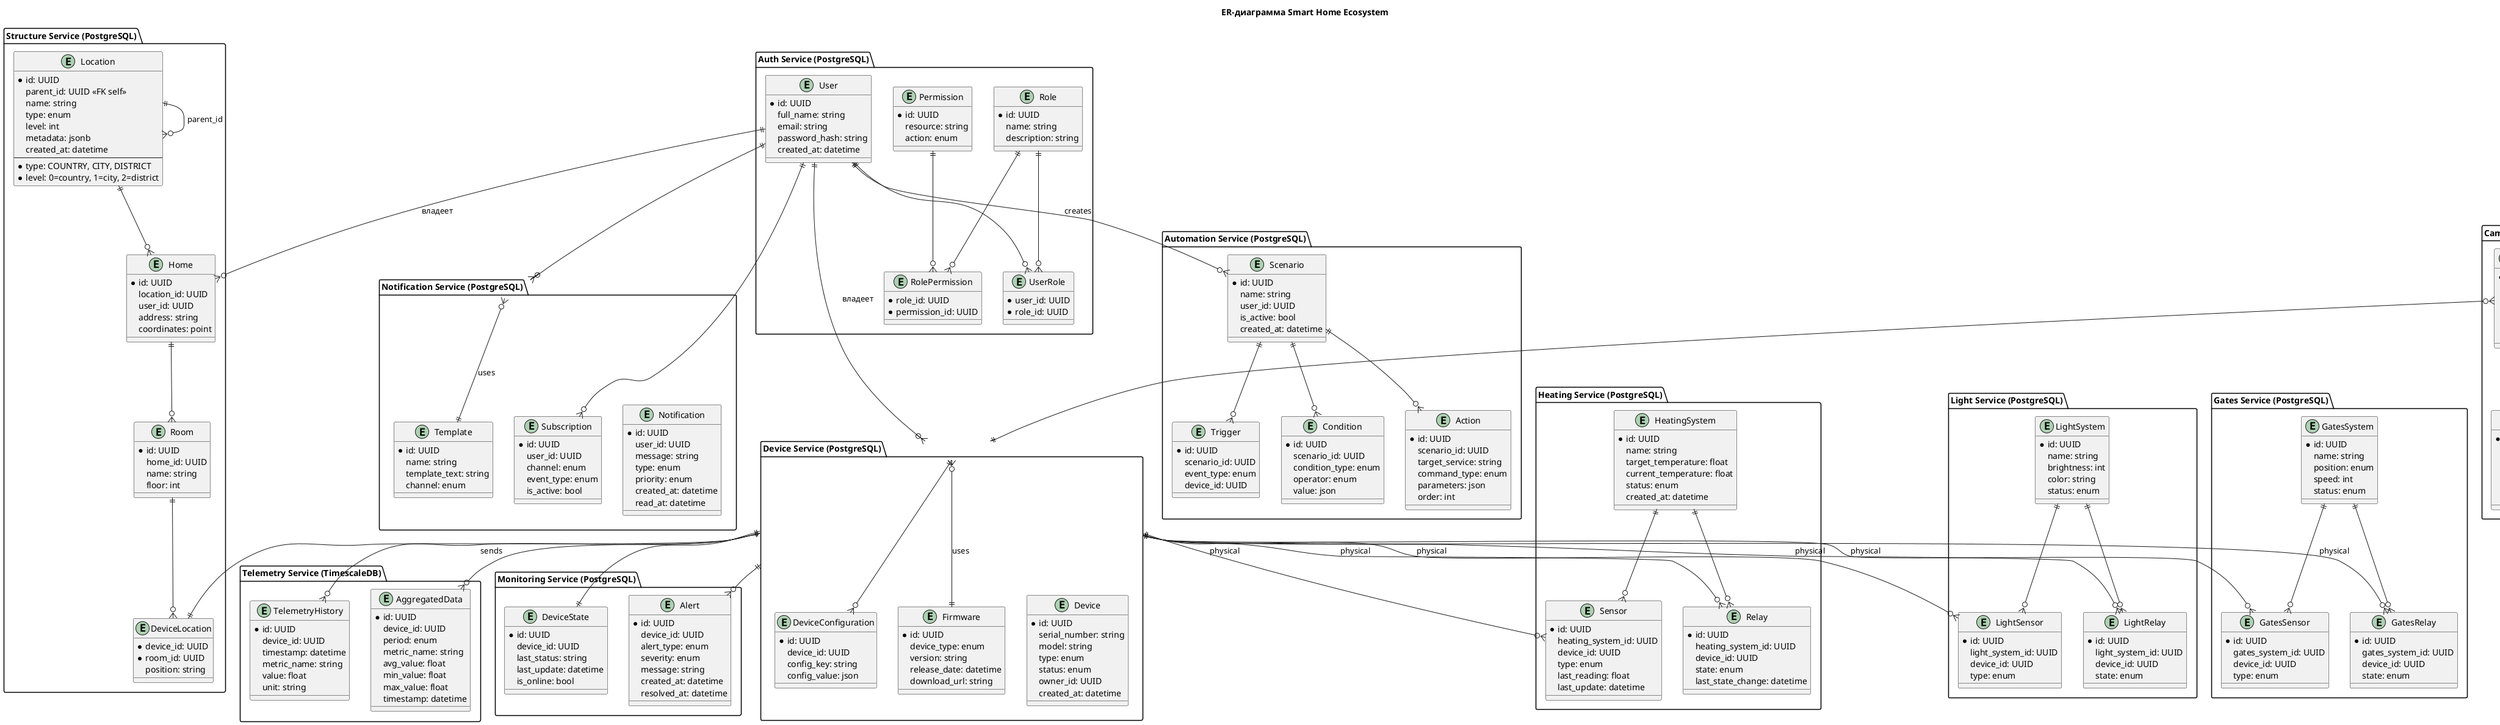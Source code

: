 @startuml
title ER-диаграмма Smart Home Ecosystem

' Auth Service
package "Auth Service (PostgreSQL)" as Auth {
  entity "User" {
    *id: UUID
    full_name: string
    email: string
    password_hash: string
    created_at: datetime
  }
  entity "Role" {
    *id: UUID
    name: string
    description: string
  }
  entity "Permission" {
    *id: UUID
    resource: string
    action: enum
  }
  entity "UserRole" {
    *user_id: UUID
    *role_id: UUID
  }
  entity "RolePermission" {
    *role_id: UUID
    *permission_id: UUID
  }
}

' Structure Service
package "Structure Service (PostgreSQL)" as Structure {
  entity "Location" {
    *id: UUID
    parent_id: UUID <<FK self>>
    name: string
    type: enum
    level: int
    metadata: jsonb
    created_at: datetime
    --
    * type: COUNTRY, CITY, DISTRICT
    * level: 0=country, 1=city, 2=district
  }
  entity "Home" {
    *id: UUID
    location_id: UUID
    user_id: UUID
    address: string
    coordinates: point
  }
  entity "Room" {
    *id: UUID
    home_id: UUID
    name: string
    floor: int
  }
  entity "DeviceLocation" {
    *device_id: UUID
    *room_id: UUID
    position: string
  }
}

' Device Service
package "Device Service (PostgreSQL)" as Device {
  entity "Device" {
    *id: UUID
    serial_number: string
    model: string
    type: enum
    status: enum
    owner_id: UUID
    created_at: datetime
  }
  entity "DeviceConfiguration" {
    *id: UUID
    device_id: UUID
    config_key: string
    config_value: json
  }
  entity "Firmware" {
    *id: UUID
    device_type: enum
    version: string
    release_date: datetime
    download_url: string
  }
}

' Heating Service
package "Heating Service (PostgreSQL)" as Heating {
  entity "HeatingSystem" {
    *id: UUID
    name: string
    target_temperature: float
    current_temperature: float
    status: enum
    created_at: datetime
  }
  entity "Sensor" {
    *id: UUID
    heating_system_id: UUID
    device_id: UUID
    type: enum
    last_reading: float
    last_update: datetime
  }
  entity "Relay" {
    *id: UUID
    heating_system_id: UUID
    device_id: UUID
    state: enum
    last_state_change: datetime
  }
}

' Light Service
package "Light Service (PostgreSQL)" as Light {
  entity "LightSystem" {
    *id: UUID
    name: string
    brightness: int
    color: string
    status: enum
  }
  entity "LightSensor" {
    *id: UUID
    light_system_id: UUID
    device_id: UUID
    type: enum
  }
  entity "LightRelay" {
    *id: UUID
    light_system_id: UUID
    device_id: UUID
    state: enum
  }
}

' Gates Service
package "Gates Service (PostgreSQL)" as Gates {
  entity "GatesSystem" {
    *id: UUID
    name: string
    position: enum
    speed: int
    status: enum
  }
  entity "GatesSensor" {
    *id: UUID
    gates_system_id: UUID
    device_id: UUID
    type: enum
  }
  entity "GatesRelay" {
    *id: UUID
    gates_system_id: UUID
    device_id: UUID
    state: enum
  }
}

' Camera Service
package "Camera Service (PostgreSQL)" as Camera {
  entity "CameraSystem" {
    *id: UUID
    name: string
    device_id: UUID
    resolution: string
    angle: int
    status: enum
  }
  entity "Recording" {
    *id: UUID
    camera_id: UUID
    start_time: datetime
    end_time: datetime
    s3_url: string
    duration: int
  }
}

' Automation Service
package "Automation Service (PostgreSQL)" as Automation {
  entity "Scenario" {
    *id: UUID
    name: string
    user_id: UUID
    is_active: bool
    created_at: datetime
  }
  entity "Trigger" {
    *id: UUID
    scenario_id: UUID
    event_type: enum
    device_id: UUID
  }
  entity "Condition" {
    *id: UUID
    scenario_id: UUID
    condition_type: enum
    operator: enum
    value: json
  }
  entity "Action" {
    *id: UUID
    scenario_id: UUID
    target_service: string
    command_type: enum
    parameters: json
    order: int
  }
}

' Notification Service
package "Notification Service (PostgreSQL)" as Notification {
  entity "Notification" {
    *id: UUID
    user_id: UUID
    message: string
    type: enum
    priority: enum
    created_at: datetime
    read_at: datetime
  }
  entity "Subscription" {
    *id: UUID
    user_id: UUID
    channel: enum
    event_type: enum
    is_active: bool
  }
  entity "Template" {
    *id: UUID
    name: string
    template_text: string
    channel: enum
  }
}

' Telemetry Service
package "Telemetry Service (TimescaleDB)" as Telemetry {
  entity "TelemetryHistory" {
    *id: UUID
    device_id: UUID
    timestamp: datetime
    metric_name: string
    value: float
    unit: string
  }
  entity "AggregatedData" {
    *id: UUID
    device_id: UUID
    period: enum
    metric_name: string
    avg_value: float
    min_value: float
    max_value: float
    timestamp: datetime
  }
}

' Monitoring Service
package "Monitoring Service (PostgreSQL)" as Monitoring {
  entity "DeviceState" {
    *id: UUID
    device_id: UUID
    last_status: string
    last_update: datetime
    is_online: bool
  }
  entity "Alert" {
    *id: UUID
    device_id: UUID
    alert_type: enum
    severity: enum
    message: string
    created_at: datetime
    resolved_at: datetime
  }
}

' Связи Auth Service
User ||--o{ UserRole
Role ||--o{ UserRole
Role ||--o{ RolePermission
Permission ||--o{ RolePermission

' Связи Structure Service
Location ||--o{ Location: "parent_id"
Location ||--o{ Home
Home ||--o{ Room
User ||--o{ Home: "владеет"
Room ||--o{ DeviceLocation

' Связи Device Service
Device ||--o{ DeviceConfiguration
Device }o--|| Firmware: "uses"
Device ||--|| DeviceLocation
User ||--o{ Device: "владеет"

' Связи Heating Service
HeatingSystem ||--o{ Sensor
HeatingSystem ||--o{ Relay
Device ||--o{ Sensor: "physical"
Device ||--o{ Relay: "physical"

' Связи Light Service
LightSystem ||--o{ LightSensor
LightSystem ||--o{ LightRelay
Device ||--o{ LightSensor: "physical"
Device ||--o{ LightRelay: "physical"

' Связи Gates Service
GatesSystem ||--o{ GatesSensor
GatesSystem ||--o{ GatesRelay
Device ||--o{ GatesSensor: "physical"
Device ||--o{ GatesRelay: "physical"

' Связи Camera Service
CameraSystem }o--|| Device
CameraSystem ||--o{ Recording

' Связи Automation Service
Scenario ||--o{ Trigger
Scenario ||--o{ Condition
Scenario ||--o{ Action
User ||--o{ Scenario: "creates"

' Связи Notification Service
User ||--o{ Notification
User ||--o{ Subscription
Notification }o--|| Template: "uses"

' Связи Telemetry Service
Device ||--o{ TelemetryHistory: "sends"
Device ||--o{ AggregatedData

' Связи Monitoring Service
Device ||--|| DeviceState
Device ||--o{ Alert

@enduml
